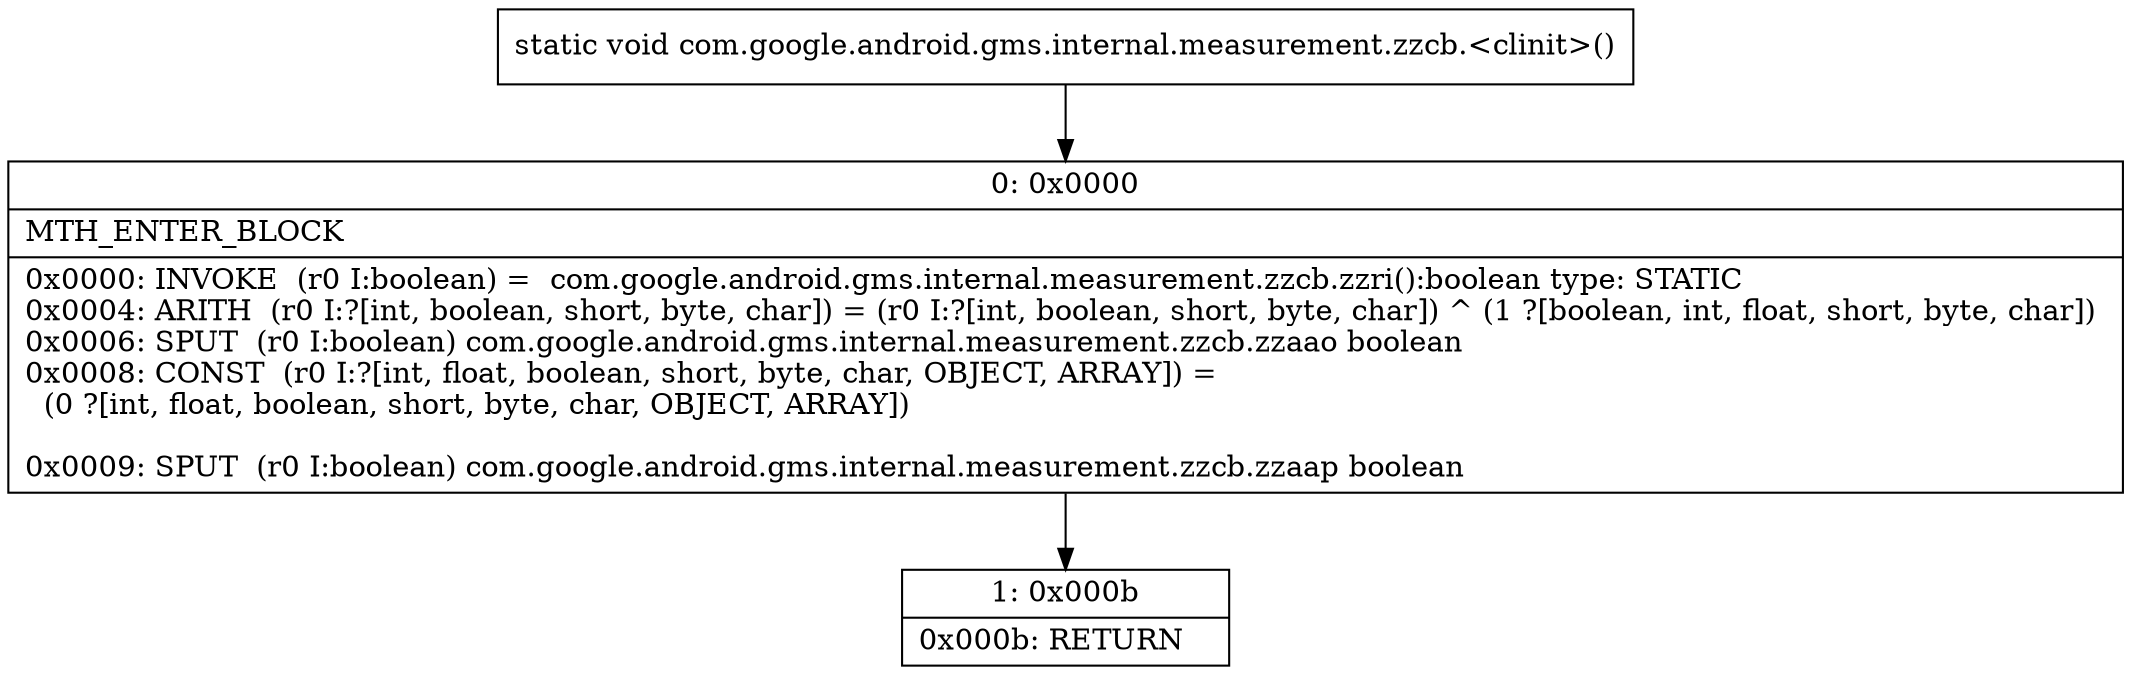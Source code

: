 digraph "CFG forcom.google.android.gms.internal.measurement.zzcb.\<clinit\>()V" {
Node_0 [shape=record,label="{0\:\ 0x0000|MTH_ENTER_BLOCK\l|0x0000: INVOKE  (r0 I:boolean) =  com.google.android.gms.internal.measurement.zzcb.zzri():boolean type: STATIC \l0x0004: ARITH  (r0 I:?[int, boolean, short, byte, char]) = (r0 I:?[int, boolean, short, byte, char]) ^ (1 ?[boolean, int, float, short, byte, char]) \l0x0006: SPUT  (r0 I:boolean) com.google.android.gms.internal.measurement.zzcb.zzaao boolean \l0x0008: CONST  (r0 I:?[int, float, boolean, short, byte, char, OBJECT, ARRAY]) = \l  (0 ?[int, float, boolean, short, byte, char, OBJECT, ARRAY])\l \l0x0009: SPUT  (r0 I:boolean) com.google.android.gms.internal.measurement.zzcb.zzaap boolean \l}"];
Node_1 [shape=record,label="{1\:\ 0x000b|0x000b: RETURN   \l}"];
MethodNode[shape=record,label="{static void com.google.android.gms.internal.measurement.zzcb.\<clinit\>() }"];
MethodNode -> Node_0;
Node_0 -> Node_1;
}

